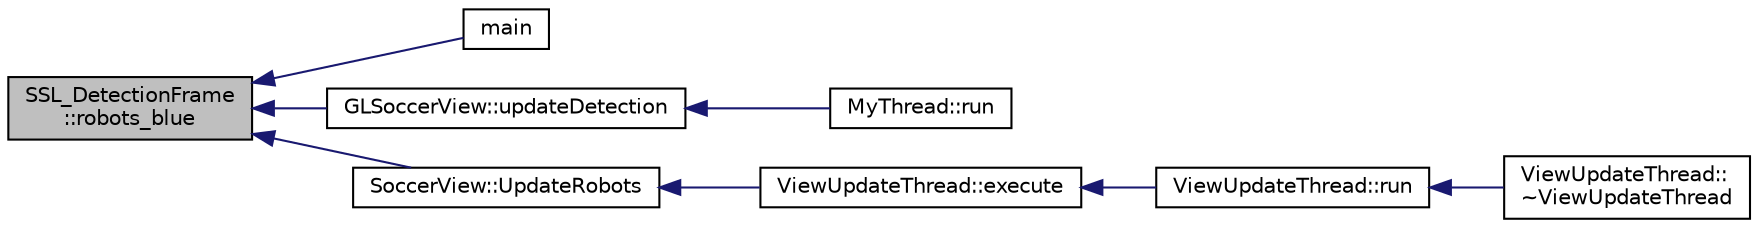 digraph "SSL_DetectionFrame::robots_blue"
{
 // INTERACTIVE_SVG=YES
  edge [fontname="Helvetica",fontsize="10",labelfontname="Helvetica",labelfontsize="10"];
  node [fontname="Helvetica",fontsize="10",shape=record];
  rankdir="LR";
  Node1 [label="SSL_DetectionFrame\l::robots_blue",height=0.2,width=0.4,color="black", fillcolor="grey75", style="filled", fontcolor="black"];
  Node1 -> Node2 [dir="back",color="midnightblue",fontsize="10",style="solid",fontname="Helvetica"];
  Node2 [label="main",height=0.2,width=0.4,color="black", fillcolor="white", style="filled",URL="$d1/d53/ssl-vision_2src_2client_2main_8cpp.html#a0ddf1224851353fc92bfbff6f499fa97"];
  Node1 -> Node3 [dir="back",color="midnightblue",fontsize="10",style="solid",fontname="Helvetica"];
  Node3 [label="GLSoccerView::updateDetection",height=0.2,width=0.4,color="black", fillcolor="white", style="filled",URL="$da/d65/class_g_l_soccer_view.html#a10fb2c66bcda8a965dce36434bfe3a0a"];
  Node3 -> Node4 [dir="back",color="midnightblue",fontsize="10",style="solid",fontname="Helvetica"];
  Node4 [label="MyThread::run",height=0.2,width=0.4,color="black", fillcolor="white", style="filled",URL="$d3/d12/class_my_thread.html#a48f2e366e852087c53705f64e1ee65c2"];
  Node1 -> Node5 [dir="back",color="midnightblue",fontsize="10",style="solid",fontname="Helvetica"];
  Node5 [label="SoccerView::UpdateRobots",height=0.2,width=0.4,color="black", fillcolor="white", style="filled",URL="$dd/d21/class_soccer_view.html#a570bf699259a02f4eabb0f44eb3b39aa"];
  Node5 -> Node6 [dir="back",color="midnightblue",fontsize="10",style="solid",fontname="Helvetica"];
  Node6 [label="ViewUpdateThread::execute",height=0.2,width=0.4,color="black", fillcolor="white", style="filled",URL="$d8/db5/class_view_update_thread.html#a606f4d8b9f859fbb81c0bb1fda745f24"];
  Node6 -> Node7 [dir="back",color="midnightblue",fontsize="10",style="solid",fontname="Helvetica"];
  Node7 [label="ViewUpdateThread::run",height=0.2,width=0.4,color="black", fillcolor="white", style="filled",URL="$d8/db5/class_view_update_thread.html#a65149d2f3d7e9bc31fc7dbc4e57ff8fe"];
  Node7 -> Node8 [dir="back",color="midnightblue",fontsize="10",style="solid",fontname="Helvetica"];
  Node8 [label="ViewUpdateThread::\l~ViewUpdateThread",height=0.2,width=0.4,color="black", fillcolor="white", style="filled",URL="$d8/db5/class_view_update_thread.html#a5f58683f22999158962e267fcac842a2"];
}
